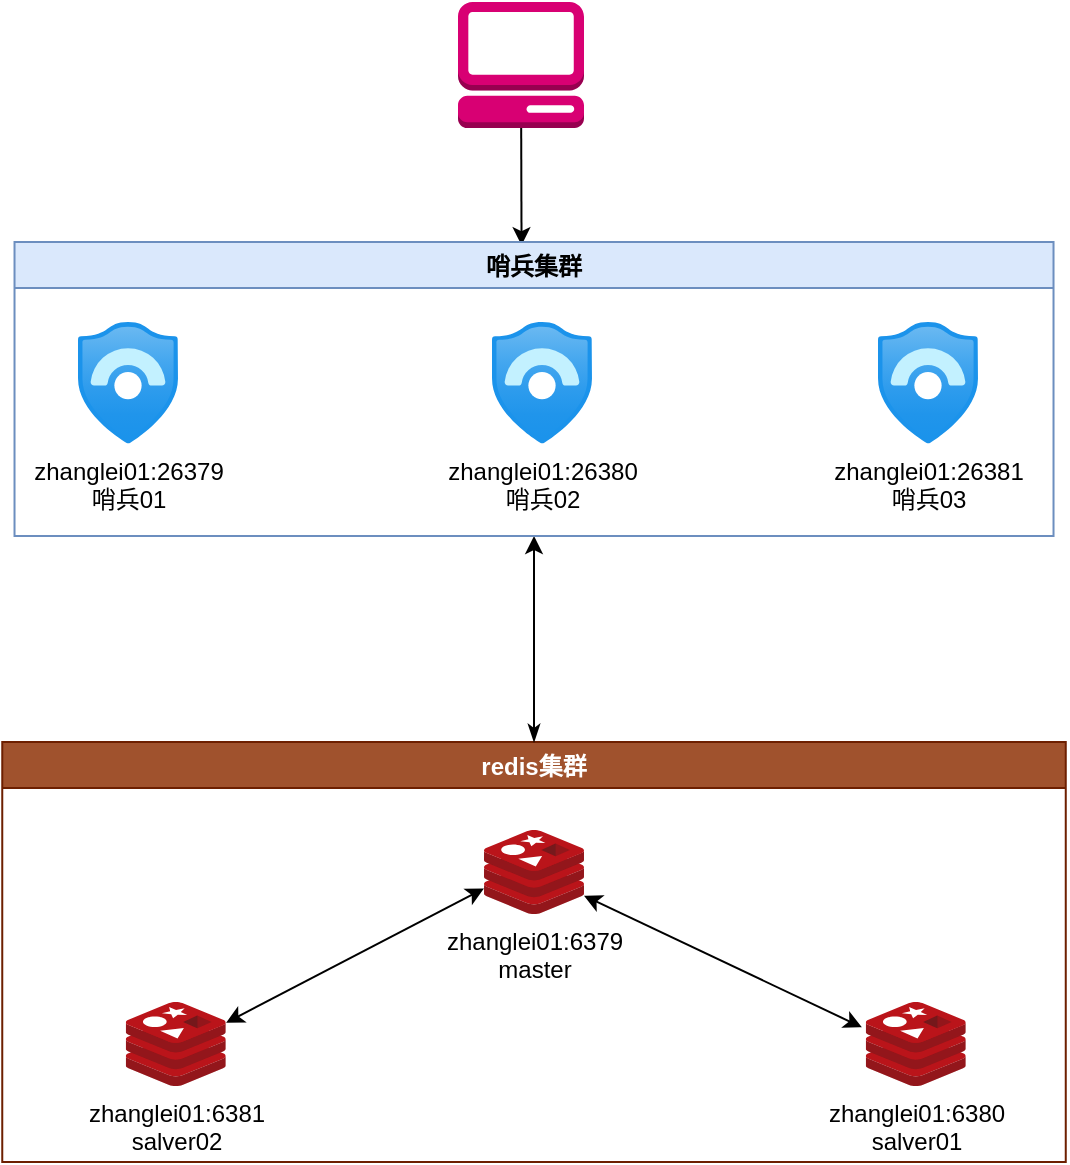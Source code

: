 <mxfile version="24.1.0" type="device">
  <diagram name="第 1 页" id="wKQTqZ_pLph54FhLUg29">
    <mxGraphModel dx="1290" dy="746" grid="1" gridSize="10" guides="1" tooltips="1" connect="1" arrows="1" fold="1" page="1" pageScale="1" pageWidth="1169" pageHeight="827" math="0" shadow="0">
      <root>
        <mxCell id="0" />
        <mxCell id="1" parent="0" />
        <mxCell id="50Wz7KMpGu0Xje1QLg8a-20" value="" style="rounded=0;orthogonalLoop=1;jettySize=auto;html=1;entryX=0.488;entryY=0.011;entryDx=0;entryDy=0;entryPerimeter=0;" edge="1" parent="1" source="50Wz7KMpGu0Xje1QLg8a-3" target="50Wz7KMpGu0Xje1QLg8a-16">
          <mxGeometry relative="1" as="geometry" />
        </mxCell>
        <mxCell id="50Wz7KMpGu0Xje1QLg8a-3" value="" style="outlineConnect=0;dashed=0;verticalLabelPosition=bottom;verticalAlign=top;align=center;html=1;shape=mxgraph.aws3.management_console;fillColor=#d80073;strokeColor=#A50040;fontColor=#ffffff;" vertex="1" parent="1">
          <mxGeometry x="610" width="63" height="63" as="geometry" />
        </mxCell>
        <mxCell id="50Wz7KMpGu0Xje1QLg8a-21" value="" style="group" vertex="1" connectable="0" parent="1">
          <mxGeometry x="382.13" y="370" width="531.75" height="210" as="geometry" />
        </mxCell>
        <mxCell id="50Wz7KMpGu0Xje1QLg8a-10" value="zhanglei01:6379&lt;br&gt;master" style="image;sketch=0;aspect=fixed;html=1;points=[];align=center;fontSize=12;image=img/lib/mscae/Cache_Redis_Product.svg;container=0;" vertex="1" parent="50Wz7KMpGu0Xje1QLg8a-21">
          <mxGeometry x="240.87" y="44" width="50" height="42" as="geometry" />
        </mxCell>
        <mxCell id="50Wz7KMpGu0Xje1QLg8a-12" style="rounded=0;orthogonalLoop=1;jettySize=auto;html=1;entryX=1.003;entryY=0.247;entryDx=0;entryDy=0;entryPerimeter=0;endArrow=classic;endFill=1;startArrow=classic;startFill=1;" edge="1" parent="50Wz7KMpGu0Xje1QLg8a-21" target="50Wz7KMpGu0Xje1QLg8a-11">
          <mxGeometry relative="1" as="geometry">
            <mxPoint x="240.87" y="73.247" as="sourcePoint" />
            <mxPoint x="62.37" y="142" as="targetPoint" />
          </mxGeometry>
        </mxCell>
        <mxCell id="50Wz7KMpGu0Xje1QLg8a-13" style="rounded=0;orthogonalLoop=1;jettySize=auto;html=1;entryX=-0.039;entryY=0.301;entryDx=0;entryDy=0;entryPerimeter=0;startArrow=classic;startFill=1;" edge="1" parent="50Wz7KMpGu0Xje1QLg8a-21" source="50Wz7KMpGu0Xje1QLg8a-10" target="50Wz7KMpGu0Xje1QLg8a-9">
          <mxGeometry relative="1" as="geometry" />
        </mxCell>
        <mxCell id="50Wz7KMpGu0Xje1QLg8a-18" value="redis集群" style="swimlane;fillColor=#a0522d;strokeColor=#6D1F00;container=0;fontColor=#ffffff;" vertex="1" parent="50Wz7KMpGu0Xje1QLg8a-21">
          <mxGeometry width="531.75" height="210" as="geometry" />
        </mxCell>
        <mxCell id="50Wz7KMpGu0Xje1QLg8a-11" value="zhanglei01:6381&lt;br&gt;salver02" style="image;sketch=0;aspect=fixed;html=1;points=[];align=center;fontSize=12;image=img/lib/mscae/Cache_Redis_Product.svg;container=0;" vertex="1" parent="50Wz7KMpGu0Xje1QLg8a-18">
          <mxGeometry x="61.75" y="130" width="50" height="42" as="geometry" />
        </mxCell>
        <mxCell id="50Wz7KMpGu0Xje1QLg8a-9" value="zhanglei01:6380&lt;br&gt;salver01" style="image;sketch=0;aspect=fixed;html=1;points=[];align=center;fontSize=12;image=img/lib/mscae/Cache_Redis_Product.svg;container=0;" vertex="1" parent="50Wz7KMpGu0Xje1QLg8a-18">
          <mxGeometry x="431.75" y="130" width="50" height="42" as="geometry" />
        </mxCell>
        <mxCell id="50Wz7KMpGu0Xje1QLg8a-22" style="edgeStyle=orthogonalEdgeStyle;rounded=0;orthogonalLoop=1;jettySize=auto;html=1;exitX=0.5;exitY=0;exitDx=0;exitDy=0;entryX=0.5;entryY=1;entryDx=0;entryDy=0;startArrow=classicThin;startFill=1;" edge="1" parent="1" source="50Wz7KMpGu0Xje1QLg8a-18" target="50Wz7KMpGu0Xje1QLg8a-16">
          <mxGeometry relative="1" as="geometry" />
        </mxCell>
        <mxCell id="50Wz7KMpGu0Xje1QLg8a-23" value="" style="group" vertex="1" connectable="0" parent="1">
          <mxGeometry x="388.26" y="120" width="519.5" height="147" as="geometry" />
        </mxCell>
        <mxCell id="50Wz7KMpGu0Xje1QLg8a-16" value="哨兵集群" style="swimlane;fillColor=#dae8fc;strokeColor=#6c8ebf;" vertex="1" parent="50Wz7KMpGu0Xje1QLg8a-23">
          <mxGeometry width="519.5" height="147" as="geometry" />
        </mxCell>
        <mxCell id="50Wz7KMpGu0Xje1QLg8a-19" value="" style="group" vertex="1" connectable="0" parent="50Wz7KMpGu0Xje1QLg8a-23">
          <mxGeometry x="31.74" y="40" width="450" height="60.71" as="geometry" />
        </mxCell>
        <mxCell id="50Wz7KMpGu0Xje1QLg8a-2" value="zhanglei01:26379&lt;br&gt;哨兵01" style="image;aspect=fixed;html=1;points=[];align=center;fontSize=12;image=img/lib/azure2/security/Azure_Sentinel.svg;" vertex="1" parent="50Wz7KMpGu0Xje1QLg8a-19">
          <mxGeometry width="50.0" height="60.71" as="geometry" />
        </mxCell>
        <mxCell id="50Wz7KMpGu0Xje1QLg8a-4" value="zhanglei01:26380&lt;br&gt;哨兵02" style="image;aspect=fixed;html=1;points=[];align=center;fontSize=12;image=img/lib/azure2/security/Azure_Sentinel.svg;" vertex="1" parent="50Wz7KMpGu0Xje1QLg8a-19">
          <mxGeometry x="207" width="50.0" height="60.71" as="geometry" />
        </mxCell>
        <mxCell id="50Wz7KMpGu0Xje1QLg8a-5" value="zhanglei01:26381&lt;br&gt;哨兵03" style="image;aspect=fixed;html=1;points=[];align=center;fontSize=12;image=img/lib/azure2/security/Azure_Sentinel.svg;" vertex="1" parent="50Wz7KMpGu0Xje1QLg8a-19">
          <mxGeometry x="400" width="50.0" height="60.71" as="geometry" />
        </mxCell>
      </root>
    </mxGraphModel>
  </diagram>
</mxfile>
